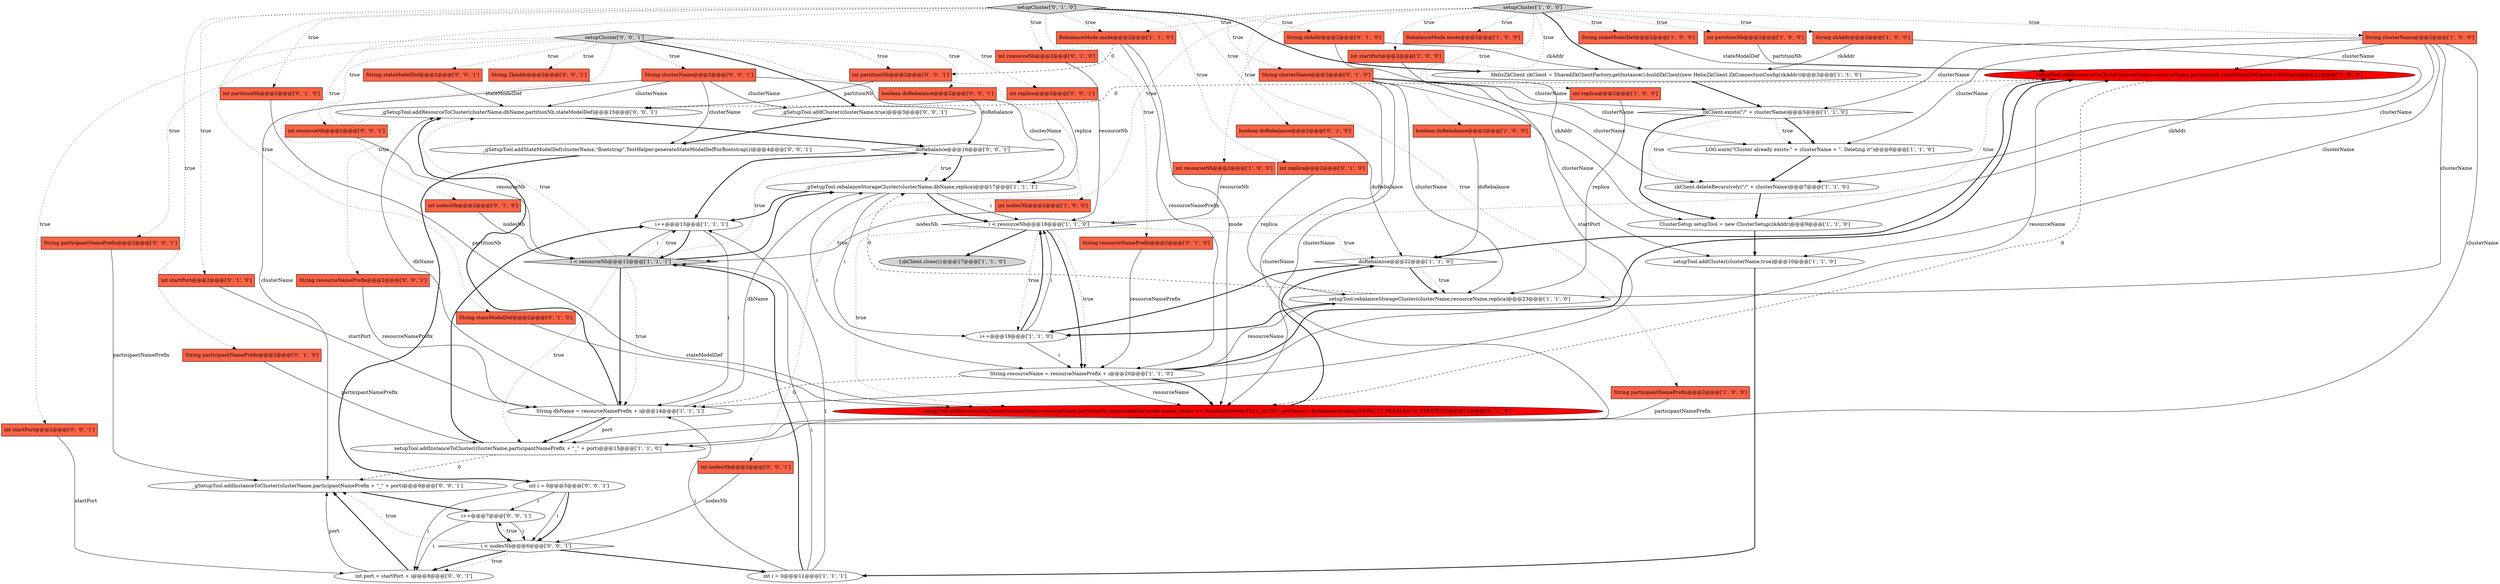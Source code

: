 digraph {
14 [style = filled, label = "String clusterName@@@2@@@['1', '0', '0']", fillcolor = tomato, shape = box image = "AAA0AAABBB1BBB"];
33 [style = filled, label = "boolean doRebalance@@@2@@@['0', '1', '0']", fillcolor = tomato, shape = box image = "AAA0AAABBB2BBB"];
1 [style = filled, label = "int replica@@@2@@@['1', '0', '0']", fillcolor = tomato, shape = box image = "AAA0AAABBB1BBB"];
42 [style = filled, label = "String zkAddr@@@2@@@['0', '1', '0']", fillcolor = tomato, shape = box image = "AAA0AAABBB2BBB"];
4 [style = filled, label = "_gSetupTool.rebalanceStorageCluster(clusterName,dbName,replica)@@@17@@@['1', '1', '1']", fillcolor = white, shape = ellipse image = "AAA0AAABBB1BBB"];
50 [style = filled, label = "String stateModelDef@@@2@@@['0', '0', '1']", fillcolor = tomato, shape = box image = "AAA0AAABBB3BBB"];
24 [style = filled, label = "String participantNamePrefix@@@2@@@['1', '0', '0']", fillcolor = tomato, shape = box image = "AAA0AAABBB1BBB"];
36 [style = filled, label = "setupCluster['0', '1', '0']", fillcolor = lightgray, shape = diamond image = "AAA0AAABBB2BBB"];
43 [style = filled, label = "int replica@@@2@@@['0', '1', '0']", fillcolor = tomato, shape = box image = "AAA0AAABBB2BBB"];
56 [style = filled, label = "doRebalance@@@16@@@['0', '0', '1']", fillcolor = white, shape = diamond image = "AAA0AAABBB3BBB"];
16 [style = filled, label = "setupTool.addResourceToCluster(clusterName,resourceName,partitionNb,stateModelDef,mode.toString())@@@21@@@['1', '0', '0']", fillcolor = red, shape = ellipse image = "AAA1AAABBB1BBB"];
22 [style = filled, label = "int i = 0@@@11@@@['1', '1', '1']", fillcolor = white, shape = ellipse image = "AAA0AAABBB1BBB"];
63 [style = filled, label = "int startPort@@@2@@@['0', '0', '1']", fillcolor = tomato, shape = box image = "AAA0AAABBB3BBB"];
61 [style = filled, label = "int replica@@@2@@@['0', '0', '1']", fillcolor = tomato, shape = box image = "AAA0AAABBB3BBB"];
13 [style = filled, label = "int startPort@@@2@@@['1', '0', '0']", fillcolor = tomato, shape = box image = "AAA0AAABBB1BBB"];
37 [style = filled, label = "int resourceNb@@@2@@@['0', '1', '0']", fillcolor = tomato, shape = box image = "AAA0AAABBB2BBB"];
17 [style = filled, label = "zkClient.deleteRecursively(\"/\" + clusterName)@@@7@@@['1', '1', '0']", fillcolor = white, shape = ellipse image = "AAA0AAABBB1BBB"];
32 [style = filled, label = "int nodesNb@@@2@@@['0', '1', '0']", fillcolor = tomato, shape = box image = "AAA0AAABBB2BBB"];
48 [style = filled, label = "i < nodesNb@@@6@@@['0', '0', '1']", fillcolor = white, shape = diamond image = "AAA0AAABBB3BBB"];
51 [style = filled, label = "int resourceNb@@@2@@@['0', '0', '1']", fillcolor = tomato, shape = box image = "AAA0AAABBB3BBB"];
2 [style = filled, label = "int nodesNb@@@2@@@['1', '0', '0']", fillcolor = tomato, shape = box image = "AAA0AAABBB1BBB"];
59 [style = filled, label = "_gSetupTool.addResourceToCluster(clusterName,dbName,partitionNb,stateModelDef)@@@15@@@['0', '0', '1']", fillcolor = white, shape = ellipse image = "AAA0AAABBB3BBB"];
44 [style = filled, label = "String resourceNamePrefix@@@2@@@['0', '1', '0']", fillcolor = tomato, shape = box image = "AAA0AAABBB2BBB"];
10 [style = filled, label = "ClusterSetup setupTool = new ClusterSetup(zkAddr)@@@9@@@['1', '1', '0']", fillcolor = white, shape = ellipse image = "AAA0AAABBB1BBB"];
12 [style = filled, label = "String zkAddr@@@2@@@['1', '0', '0']", fillcolor = tomato, shape = box image = "AAA0AAABBB1BBB"];
25 [style = filled, label = "RebalanceMode mode@@@2@@@['1', '1', '0']", fillcolor = tomato, shape = box image = "AAA0AAABBB1BBB"];
26 [style = filled, label = "zkClient.exists(\"/\" + clusterName)@@@5@@@['1', '1', '0']", fillcolor = white, shape = diamond image = "AAA0AAABBB1BBB"];
52 [style = filled, label = "String participantNamePrefix@@@2@@@['0', '0', '1']", fillcolor = tomato, shape = box image = "AAA0AAABBB3BBB"];
23 [style = filled, label = "int partitionNb@@@2@@@['1', '0', '0']", fillcolor = tomato, shape = box image = "AAA0AAABBB1BBB"];
53 [style = filled, label = "String clusterName@@@2@@@['0', '0', '1']", fillcolor = tomato, shape = box image = "AAA0AAABBB3BBB"];
29 [style = filled, label = "setupTool.rebalanceStorageCluster(clusterName,resourceName,replica)@@@23@@@['1', '1', '0']", fillcolor = white, shape = ellipse image = "AAA0AAABBB1BBB"];
27 [style = filled, label = "i++@@@13@@@['1', '1', '1']", fillcolor = white, shape = ellipse image = "AAA0AAABBB1BBB"];
21 [style = filled, label = "HelixZkClient zkClient = SharedZkClientFactory.getInstance().buildZkClient(new HelixZkClient.ZkConnectionConfig(zkAddr))@@@3@@@['1', '1', '0']", fillcolor = white, shape = ellipse image = "AAA0AAABBB1BBB"];
0 [style = filled, label = "LOG.warn(\"Cluster already exists:\" + clusterName + \". Deleting it\")@@@6@@@['1', '1', '0']", fillcolor = white, shape = ellipse image = "AAA0AAABBB1BBB"];
5 [style = filled, label = "{zkClient.close()}@@@27@@@['1', '1', '0']", fillcolor = lightgray, shape = ellipse image = "AAA0AAABBB1BBB"];
35 [style = filled, label = "int startPort@@@2@@@['0', '1', '0']", fillcolor = tomato, shape = box image = "AAA0AAABBB2BBB"];
55 [style = filled, label = "String resourceNamePrefix@@@2@@@['0', '0', '1']", fillcolor = tomato, shape = box image = "AAA0AAABBB3BBB"];
40 [style = filled, label = "String stateModelDef@@@2@@@['0', '1', '0']", fillcolor = tomato, shape = box image = "AAA0AAABBB2BBB"];
39 [style = filled, label = "String clusterName@@@2@@@['0', '1', '0']", fillcolor = tomato, shape = box image = "AAA0AAABBB2BBB"];
58 [style = filled, label = "_gSetupTool.addCluster(clusterName,true)@@@3@@@['0', '0', '1']", fillcolor = white, shape = ellipse image = "AAA0AAABBB3BBB"];
19 [style = filled, label = "String stateModelDef@@@2@@@['1', '0', '0']", fillcolor = tomato, shape = box image = "AAA0AAABBB1BBB"];
8 [style = filled, label = "setupTool.addCluster(clusterName,true)@@@10@@@['1', '1', '0']", fillcolor = white, shape = ellipse image = "AAA0AAABBB1BBB"];
18 [style = filled, label = "setupTool.addInstanceToCluster(clusterName,participantNamePrefix + \"_\" + port)@@@15@@@['1', '1', '0']", fillcolor = white, shape = ellipse image = "AAA0AAABBB1BBB"];
38 [style = filled, label = "String participantNamePrefix@@@2@@@['0', '1', '0']", fillcolor = tomato, shape = box image = "AAA0AAABBB2BBB"];
45 [style = filled, label = "String ZkAddr@@@2@@@['0', '0', '1']", fillcolor = tomato, shape = box image = "AAA0AAABBB3BBB"];
46 [style = filled, label = "int nodesNb@@@2@@@['0', '0', '1']", fillcolor = tomato, shape = box image = "AAA0AAABBB3BBB"];
15 [style = filled, label = "int resourceNb@@@2@@@['1', '0', '0']", fillcolor = tomato, shape = box image = "AAA0AAABBB1BBB"];
34 [style = filled, label = "setupTool.addResourceToCluster(clusterName,resourceName,partitionNb,stateModelDef,mode.name(),mode == RebalanceMode.FULL_AUTO? .getName(): RebalanceStrategy.DEFAULT_REBALANCE_STRATEGY)@@@21@@@['0', '1', '0']", fillcolor = red, shape = ellipse image = "AAA1AAABBB2BBB"];
57 [style = filled, label = "_gSetupTool.addInstanceToCluster(clusterName,participantNamePrefix + \"_\" + port)@@@9@@@['0', '0', '1']", fillcolor = white, shape = ellipse image = "AAA0AAABBB3BBB"];
20 [style = filled, label = "i < resourceNb@@@18@@@['1', '1', '0']", fillcolor = white, shape = diamond image = "AAA0AAABBB1BBB"];
41 [style = filled, label = "int partitionNb@@@2@@@['0', '1', '0']", fillcolor = tomato, shape = box image = "AAA0AAABBB2BBB"];
49 [style = filled, label = "setupCluster['0', '0', '1']", fillcolor = lightgray, shape = diamond image = "AAA0AAABBB3BBB"];
30 [style = filled, label = "i < resourceNb@@@12@@@['1', '1', '1']", fillcolor = lightgray, shape = diamond image = "AAA0AAABBB1BBB"];
60 [style = filled, label = "int i = 0@@@5@@@['0', '0', '1']", fillcolor = white, shape = ellipse image = "AAA0AAABBB3BBB"];
62 [style = filled, label = "boolean doRebalance@@@2@@@['0', '0', '1']", fillcolor = tomato, shape = box image = "AAA0AAABBB3BBB"];
7 [style = filled, label = "RebalanceMode mode@@@2@@@['1', '0', '0']", fillcolor = tomato, shape = box image = "AAA0AAABBB1BBB"];
47 [style = filled, label = "int port = startPort + i@@@8@@@['0', '0', '1']", fillcolor = white, shape = ellipse image = "AAA0AAABBB3BBB"];
6 [style = filled, label = "setupCluster['1', '0', '0']", fillcolor = lightgray, shape = diamond image = "AAA0AAABBB1BBB"];
3 [style = filled, label = "String resourceName = resourceNamePrefix + i@@@20@@@['1', '1', '0']", fillcolor = white, shape = ellipse image = "AAA0AAABBB1BBB"];
54 [style = filled, label = "_gSetupTool.addStateModelDef(clusterName,\"Bootstrap\",TestHelper.generateStateModelDefForBootstrap())@@@4@@@['0', '0', '1']", fillcolor = white, shape = ellipse image = "AAA0AAABBB3BBB"];
31 [style = filled, label = "i++@@@19@@@['1', '1', '0']", fillcolor = white, shape = ellipse image = "AAA0AAABBB1BBB"];
11 [style = filled, label = "doRebalance@@@22@@@['1', '1', '0']", fillcolor = white, shape = diamond image = "AAA0AAABBB1BBB"];
64 [style = filled, label = "int partitionNb@@@2@@@['0', '0', '1']", fillcolor = tomato, shape = box image = "AAA0AAABBB3BBB"];
65 [style = filled, label = "i++@@@7@@@['0', '0', '1']", fillcolor = white, shape = ellipse image = "AAA0AAABBB3BBB"];
9 [style = filled, label = "boolean doRebalance@@@2@@@['1', '0', '0']", fillcolor = tomato, shape = box image = "AAA0AAABBB1BBB"];
28 [style = filled, label = "String dbName = resourceNamePrefix + i@@@14@@@['1', '1', '1']", fillcolor = white, shape = ellipse image = "AAA0AAABBB1BBB"];
49->62 [style = dotted, label="true"];
60->47 [style = solid, label="i"];
50->59 [style = solid, label="stateModelDef"];
20->11 [style = dotted, label="true"];
26->10 [style = bold, label=""];
49->55 [style = dotted, label="true"];
44->3 [style = solid, label="resourceNamePrefix"];
3->34 [style = solid, label="resourceName"];
56->27 [style = bold, label=""];
6->1 [style = dotted, label="true"];
61->4 [style = solid, label="replica"];
39->8 [style = solid, label="clusterName"];
53->58 [style = solid, label="clusterName"];
11->29 [style = bold, label=""];
18->57 [style = dashed, label="0"];
65->48 [style = bold, label=""];
3->16 [style = bold, label=""];
6->19 [style = dotted, label="true"];
36->38 [style = dotted, label="true"];
22->30 [style = bold, label=""];
14->26 [style = solid, label="clusterName"];
22->30 [style = solid, label="i"];
3->34 [style = bold, label=""];
24->18 [style = solid, label="participantNamePrefix"];
60->48 [style = solid, label="i"];
21->26 [style = bold, label=""];
30->28 [style = bold, label=""];
41->34 [style = solid, label="partitionNb"];
36->39 [style = dotted, label="true"];
10->8 [style = bold, label=""];
20->31 [style = dotted, label="true"];
39->18 [style = solid, label="clusterName"];
43->29 [style = solid, label="replica"];
25->3 [style = solid, label="resourceNamePrefix"];
31->20 [style = bold, label=""];
3->29 [style = solid, label="resourceName"];
20->34 [style = dotted, label="true"];
6->15 [style = dotted, label="true"];
14->17 [style = solid, label="clusterName"];
28->18 [style = bold, label=""];
60->65 [style = solid, label="i"];
37->20 [style = solid, label="resourceNb"];
54->60 [style = bold, label=""];
49->58 [style = bold, label=""];
0->17 [style = bold, label=""];
15->20 [style = solid, label="resourceNb"];
27->30 [style = bold, label=""];
6->13 [style = dotted, label="true"];
55->28 [style = solid, label="resourceNamePrefix"];
49->53 [style = dotted, label="true"];
47->57 [style = solid, label="port"];
53->54 [style = solid, label="clusterName"];
49->64 [style = dotted, label="true"];
20->3 [style = bold, label=""];
52->57 [style = solid, label="participantNamePrefix"];
53->57 [style = solid, label="clusterName"];
36->40 [style = dotted, label="true"];
58->54 [style = bold, label=""];
60->48 [style = bold, label=""];
22->27 [style = solid, label="i"];
8->22 [style = bold, label=""];
49->51 [style = dotted, label="true"];
47->57 [style = bold, label=""];
16->34 [style = dashed, label="0"];
26->0 [style = bold, label=""];
6->14 [style = dotted, label="true"];
46->48 [style = solid, label="nodesNb"];
29->4 [style = dashed, label="0"];
48->47 [style = dotted, label="true"];
9->11 [style = solid, label="doRebalance"];
36->44 [style = dotted, label="true"];
6->25 [style = dotted, label="true"];
6->7 [style = dotted, label="true"];
20->3 [style = dotted, label="true"];
30->56 [style = dotted, label="true"];
51->30 [style = solid, label="resourceNb"];
57->65 [style = bold, label=""];
6->12 [style = dotted, label="true"];
28->18 [style = solid, label="port"];
30->28 [style = dotted, label="true"];
28->59 [style = bold, label=""];
59->56 [style = bold, label=""];
62->56 [style = solid, label="doRebalance"];
65->48 [style = solid, label="i"];
49->46 [style = dotted, label="true"];
17->10 [style = bold, label=""];
4->20 [style = solid, label="i"];
6->24 [style = dotted, label="true"];
56->4 [style = dotted, label="true"];
3->28 [style = dashed, label="0"];
27->30 [style = solid, label="i"];
39->0 [style = solid, label="clusterName"];
6->21 [style = bold, label=""];
11->29 [style = dotted, label="true"];
14->0 [style = solid, label="clusterName"];
49->50 [style = dotted, label="true"];
28->4 [style = solid, label="dbName"];
36->32 [style = dotted, label="true"];
4->3 [style = solid, label="i"];
16->59 [style = dashed, label="0"];
36->37 [style = dotted, label="true"];
49->45 [style = dotted, label="true"];
11->31 [style = bold, label=""];
49->52 [style = dotted, label="true"];
6->2 [style = dotted, label="true"];
39->26 [style = solid, label="clusterName"];
6->9 [style = dotted, label="true"];
42->21 [style = solid, label="zkAddr"];
14->29 [style = solid, label="clusterName"];
42->10 [style = solid, label="zkAddr"];
23->16 [style = solid, label="partitionNb"];
26->17 [style = dotted, label="true"];
30->18 [style = dotted, label="true"];
33->11 [style = solid, label="doRebalance"];
4->20 [style = bold, label=""];
4->31 [style = solid, label="i"];
49->63 [style = dotted, label="true"];
19->16 [style = solid, label="stateModelDef"];
53->59 [style = solid, label="clusterName"];
48->57 [style = dotted, label="true"];
64->59 [style = solid, label="partitionNb"];
63->47 [style = solid, label="startPort"];
14->8 [style = solid, label="clusterName"];
49->61 [style = dotted, label="true"];
40->34 [style = solid, label="stateModelDef"];
36->33 [style = dotted, label="true"];
36->41 [style = dotted, label="true"];
53->4 [style = solid, label="clusterName"];
12->21 [style = solid, label="zkAddr"];
1->29 [style = solid, label="replica"];
48->65 [style = dotted, label="true"];
16->11 [style = bold, label=""];
25->64 [style = dashed, label="0"];
30->27 [style = dotted, label="true"];
29->31 [style = bold, label=""];
6->23 [style = dotted, label="true"];
13->28 [style = solid, label="startPort"];
2->30 [style = solid, label="nodesNb"];
32->30 [style = solid, label="nodesNb"];
48->22 [style = bold, label=""];
36->42 [style = dotted, label="true"];
35->28 [style = solid, label="startPort"];
28->59 [style = solid, label="dbName"];
34->11 [style = bold, label=""];
39->17 [style = solid, label="clusterName"];
20->5 [style = bold, label=""];
36->21 [style = bold, label=""];
39->34 [style = solid, label="clusterName"];
56->4 [style = bold, label=""];
36->43 [style = dotted, label="true"];
12->10 [style = solid, label="zkAddr"];
18->27 [style = bold, label=""];
30->59 [style = dotted, label="true"];
31->3 [style = solid, label="i"];
30->4 [style = bold, label=""];
14->18 [style = solid, label="clusterName"];
65->47 [style = solid, label="i"];
27->28 [style = solid, label="i"];
48->47 [style = bold, label=""];
4->27 [style = bold, label=""];
3->16 [style = solid, label="resourceName"];
38->18 [style = solid, label="participantNamePrefix"];
14->16 [style = solid, label="clusterName"];
22->28 [style = solid, label="i"];
36->35 [style = dotted, label="true"];
39->29 [style = solid, label="clusterName"];
25->34 [style = solid, label="mode"];
36->25 [style = dotted, label="true"];
20->16 [style = dotted, label="true"];
26->0 [style = dotted, label="true"];
31->20 [style = solid, label="i"];
}
